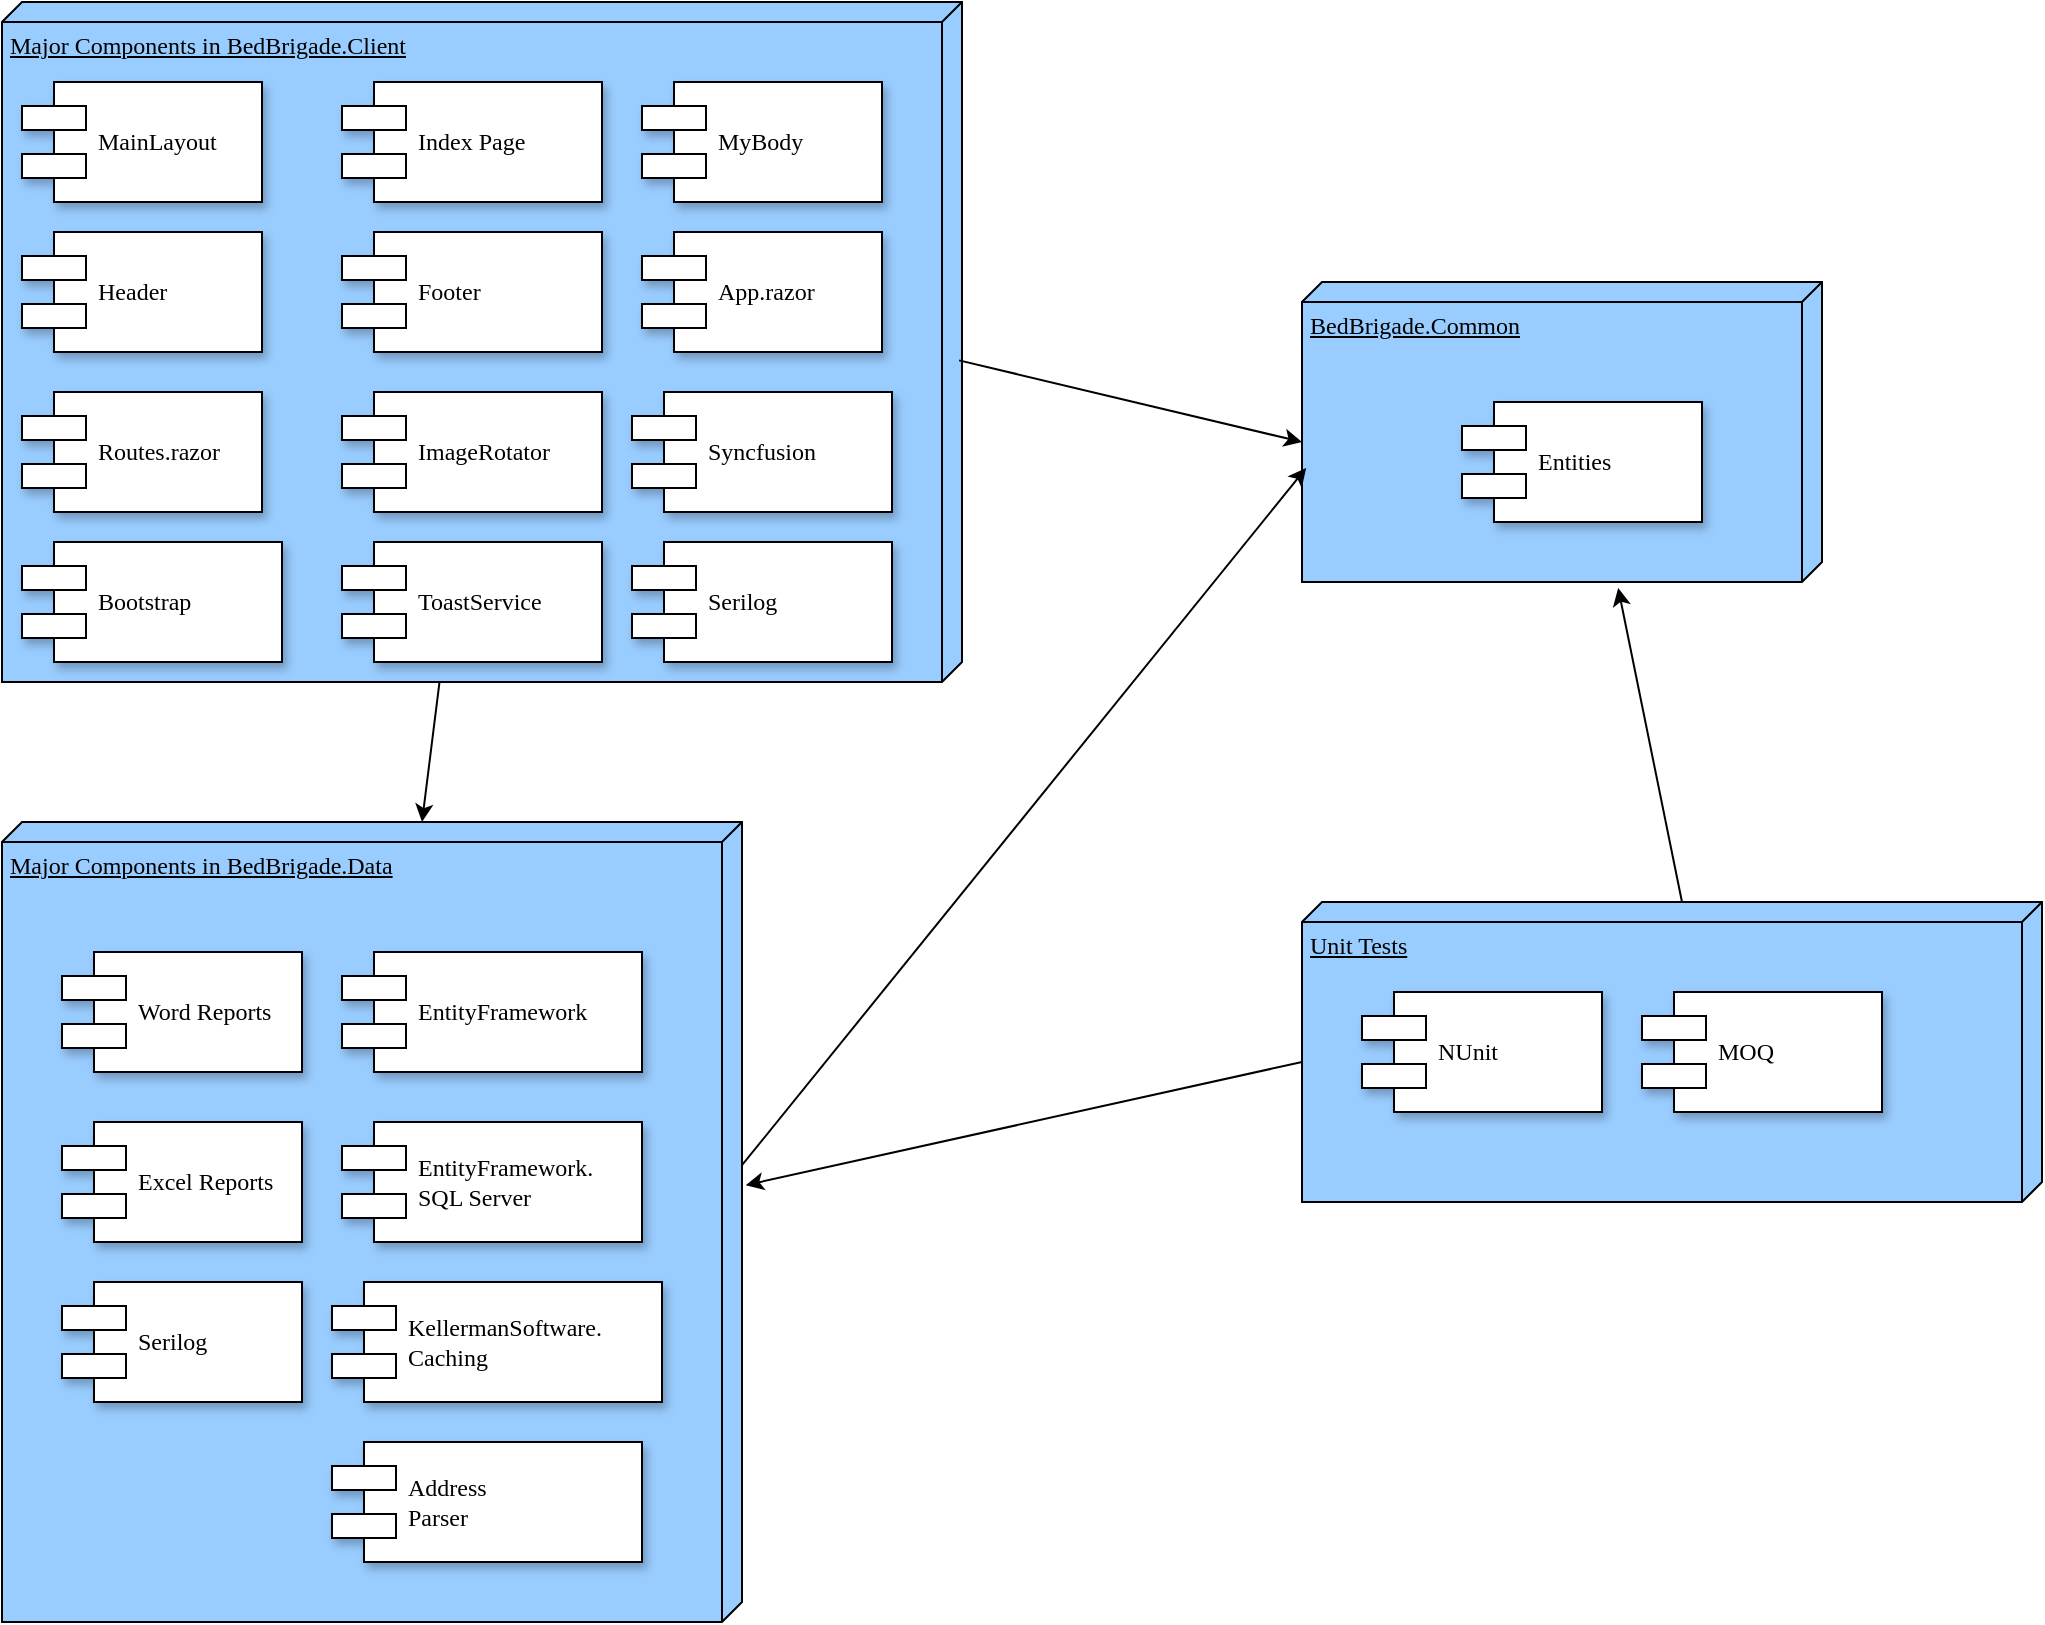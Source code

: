 <mxfile version="20.7.4" type="device"><diagram name="Page-1" id="5f0bae14-7c28-e335-631c-24af17079c00"><mxGraphModel dx="1658" dy="820" grid="1" gridSize="10" guides="1" tooltips="1" connect="1" arrows="1" fold="1" page="1" pageScale="1" pageWidth="1100" pageHeight="850" background="none" math="0" shadow="0"><root><mxCell id="0"/><mxCell id="1" parent="0"/><mxCell id="39150e848f15840c-1" value="Major Components in BedBrigade.Client" style="verticalAlign=top;align=left;spacingTop=8;spacingLeft=2;spacingRight=12;shape=cube;size=10;direction=south;fontStyle=4;html=1;rounded=0;shadow=0;comic=0;labelBackgroundColor=none;strokeWidth=1;fontFamily=Verdana;fontSize=12;fillColor=#99CCFF;" parent="1" vertex="1"><mxGeometry x="60" y="30" width="480" height="340" as="geometry"/></mxCell><mxCell id="39150e848f15840c-2" value="Major Components in BedBrigade.Data" style="verticalAlign=top;align=left;spacingTop=8;spacingLeft=2;spacingRight=12;shape=cube;size=10;direction=south;fontStyle=4;html=1;rounded=0;shadow=0;comic=0;labelBackgroundColor=none;strokeWidth=1;fontFamily=Verdana;fontSize=12;fillColor=#99CCFF;" parent="1" vertex="1"><mxGeometry x="60" y="440" width="370" height="400" as="geometry"/></mxCell><mxCell id="39150e848f15840c-3" value="BedBrigade.Common" style="verticalAlign=top;align=left;spacingTop=8;spacingLeft=2;spacingRight=12;shape=cube;size=10;direction=south;fontStyle=4;html=1;rounded=0;shadow=0;comic=0;labelBackgroundColor=none;strokeWidth=1;fontFamily=Verdana;fontSize=12;fillColor=#99CCFF;" parent="1" vertex="1"><mxGeometry x="710" y="170" width="260" height="150" as="geometry"/></mxCell><mxCell id="39150e848f15840c-5" value="Index Page" style="shape=component;align=left;spacingLeft=36;rounded=0;shadow=1;comic=0;labelBackgroundColor=none;strokeWidth=1;fontFamily=Verdana;fontSize=12;html=1;" parent="1" vertex="1"><mxGeometry x="230" y="70" width="130" height="60" as="geometry"/></mxCell><mxCell id="39150e848f15840c-7" value="Word Reports" style="shape=component;align=left;spacingLeft=36;rounded=0;shadow=1;comic=0;labelBackgroundColor=none;strokeWidth=1;fontFamily=Verdana;fontSize=12;html=1;" parent="1" vertex="1"><mxGeometry x="90" y="505" width="120" height="60" as="geometry"/></mxCell><mxCell id="39150e848f15840c-10" value="Entities" style="shape=component;align=left;spacingLeft=36;rounded=0;shadow=1;comic=0;labelBackgroundColor=none;strokeWidth=1;fontFamily=Verdana;fontSize=12;html=1;" parent="1" vertex="1"><mxGeometry x="790" y="230" width="120" height="60" as="geometry"/></mxCell><mxCell id="OOh4rg61yt-7VnNNi6C8-2" value="MainLayout" style="shape=component;align=left;spacingLeft=36;rounded=0;shadow=1;comic=0;labelBackgroundColor=none;strokeWidth=1;fontFamily=Verdana;fontSize=12;html=1;" parent="1" vertex="1"><mxGeometry x="70" y="70" width="120" height="60" as="geometry"/></mxCell><mxCell id="OOh4rg61yt-7VnNNi6C8-3" value="Excel Reports" style="shape=component;align=left;spacingLeft=36;rounded=0;shadow=1;comic=0;labelBackgroundColor=none;strokeWidth=1;fontFamily=Verdana;fontSize=12;html=1;" parent="1" vertex="1"><mxGeometry x="90" y="590" width="120" height="60" as="geometry"/></mxCell><mxCell id="OOh4rg61yt-7VnNNi6C8-5" value="EntityFramework.&lt;br&gt;SQL Server" style="shape=component;align=left;spacingLeft=36;rounded=0;shadow=1;comic=0;labelBackgroundColor=none;strokeWidth=1;fontFamily=Verdana;fontSize=12;html=1;" parent="1" vertex="1"><mxGeometry x="230" y="590" width="150" height="60" as="geometry"/></mxCell><mxCell id="OOh4rg61yt-7VnNNi6C8-6" value="EntityFramework&lt;br&gt;" style="shape=component;align=left;spacingLeft=36;rounded=0;shadow=1;comic=0;labelBackgroundColor=none;strokeWidth=1;fontFamily=Verdana;fontSize=12;html=1;" parent="1" vertex="1"><mxGeometry x="230" y="505" width="150" height="60" as="geometry"/></mxCell><mxCell id="OOh4rg61yt-7VnNNi6C8-7" value="Serilog" style="shape=component;align=left;spacingLeft=36;rounded=0;shadow=1;comic=0;labelBackgroundColor=none;strokeWidth=1;fontFamily=Verdana;fontSize=12;html=1;" parent="1" vertex="1"><mxGeometry x="90" y="670" width="120" height="60" as="geometry"/></mxCell><mxCell id="OOh4rg61yt-7VnNNi6C8-10" value="KellermanSoftware.&lt;br&gt;Caching" style="shape=component;align=left;spacingLeft=36;rounded=0;shadow=1;comic=0;labelBackgroundColor=none;strokeWidth=1;fontFamily=Verdana;fontSize=12;html=1;" parent="1" vertex="1"><mxGeometry x="225" y="670" width="165" height="60" as="geometry"/></mxCell><mxCell id="OOh4rg61yt-7VnNNi6C8-13" value="" style="endArrow=classic;html=1;rounded=0;" parent="1" target="39150e848f15840c-2" edge="1" source="39150e848f15840c-1"><mxGeometry width="50" height="50" relative="1" as="geometry"><mxPoint x="240" y="320" as="sourcePoint"/><mxPoint x="520" y="390" as="targetPoint"/></mxGeometry></mxCell><mxCell id="OOh4rg61yt-7VnNNi6C8-14" value="" style="endArrow=classic;html=1;rounded=0;exitX=0.527;exitY=0.003;exitDx=0;exitDy=0;exitPerimeter=0;entryX=0;entryY=0;entryDx=80;entryDy=260;entryPerimeter=0;" parent="1" source="39150e848f15840c-1" target="39150e848f15840c-3" edge="1"><mxGeometry width="50" height="50" relative="1" as="geometry"><mxPoint x="670" y="490" as="sourcePoint"/><mxPoint x="720" y="440" as="targetPoint"/></mxGeometry></mxCell><mxCell id="OOh4rg61yt-7VnNNi6C8-15" value="" style="endArrow=classic;html=1;rounded=0;exitX=0.429;exitY=0;exitDx=0;exitDy=0;exitPerimeter=0;entryX=0.62;entryY=0.992;entryDx=0;entryDy=0;entryPerimeter=0;" parent="1" source="39150e848f15840c-2" target="39150e848f15840c-3" edge="1"><mxGeometry width="50" height="50" relative="1" as="geometry"><mxPoint x="730" y="540" as="sourcePoint"/><mxPoint x="780" y="490" as="targetPoint"/></mxGeometry></mxCell><mxCell id="OOh4rg61yt-7VnNNi6C8-16" value="Unit Tests" style="verticalAlign=top;align=left;spacingTop=8;spacingLeft=2;spacingRight=12;shape=cube;size=10;direction=south;fontStyle=4;html=1;rounded=0;shadow=0;comic=0;labelBackgroundColor=none;strokeWidth=1;fontFamily=Verdana;fontSize=12;fillColor=#99CCFF;" parent="1" vertex="1"><mxGeometry x="710" y="480" width="370" height="150" as="geometry"/></mxCell><mxCell id="OOh4rg61yt-7VnNNi6C8-17" value="NUnit" style="shape=component;align=left;spacingLeft=36;rounded=0;shadow=1;comic=0;labelBackgroundColor=none;strokeWidth=1;fontFamily=Verdana;fontSize=12;html=1;" parent="1" vertex="1"><mxGeometry x="740" y="525" width="120" height="60" as="geometry"/></mxCell><mxCell id="OOh4rg61yt-7VnNNi6C8-18" value="MOQ" style="shape=component;align=left;spacingLeft=36;rounded=0;shadow=1;comic=0;labelBackgroundColor=none;strokeWidth=1;fontFamily=Verdana;fontSize=12;html=1;" parent="1" vertex="1"><mxGeometry x="880" y="525" width="120" height="60" as="geometry"/></mxCell><mxCell id="OOh4rg61yt-7VnNNi6C8-19" value="" style="endArrow=classic;html=1;rounded=0;exitX=0;exitY=0;exitDx=0;exitDy=180;exitPerimeter=0;entryX=1.02;entryY=0.392;entryDx=0;entryDy=0;entryPerimeter=0;" parent="1" source="OOh4rg61yt-7VnNNi6C8-16" target="39150e848f15840c-3" edge="1"><mxGeometry width="50" height="50" relative="1" as="geometry"><mxPoint x="630" y="720" as="sourcePoint"/><mxPoint x="680" y="670" as="targetPoint"/></mxGeometry></mxCell><mxCell id="OOh4rg61yt-7VnNNi6C8-20" value="" style="endArrow=classic;html=1;rounded=0;entryX=0.454;entryY=-0.005;entryDx=0;entryDy=0;entryPerimeter=0;exitX=0;exitY=0;exitDx=80;exitDy=370;exitPerimeter=0;" parent="1" source="OOh4rg61yt-7VnNNi6C8-16" target="39150e848f15840c-2" edge="1"><mxGeometry width="50" height="50" relative="1" as="geometry"><mxPoint x="580" y="560" as="sourcePoint"/><mxPoint x="670" y="700" as="targetPoint"/></mxGeometry></mxCell><mxCell id="sWge7gFmuycMHtnNiFUA-1" value="Header" style="shape=component;align=left;spacingLeft=36;rounded=0;shadow=1;comic=0;labelBackgroundColor=none;strokeWidth=1;fontFamily=Verdana;fontSize=12;html=1;" parent="1" vertex="1"><mxGeometry x="70" y="145" width="120" height="60" as="geometry"/></mxCell><mxCell id="sWge7gFmuycMHtnNiFUA-2" value="Routes.razor" style="shape=component;align=left;spacingLeft=36;rounded=0;shadow=1;comic=0;labelBackgroundColor=none;strokeWidth=1;fontFamily=Verdana;fontSize=12;html=1;" parent="1" vertex="1"><mxGeometry x="70" y="225" width="120" height="60" as="geometry"/></mxCell><mxCell id="sWge7gFmuycMHtnNiFUA-3" value="Footer" style="shape=component;align=left;spacingLeft=36;rounded=0;shadow=1;comic=0;labelBackgroundColor=none;strokeWidth=1;fontFamily=Verdana;fontSize=12;html=1;" parent="1" vertex="1"><mxGeometry x="230" y="145" width="130" height="60" as="geometry"/></mxCell><mxCell id="sWge7gFmuycMHtnNiFUA-4" value="ImageRotator" style="shape=component;align=left;spacingLeft=36;rounded=0;shadow=1;comic=0;labelBackgroundColor=none;strokeWidth=1;fontFamily=Verdana;fontSize=12;html=1;" parent="1" vertex="1"><mxGeometry x="230" y="225" width="130" height="60" as="geometry"/></mxCell><mxCell id="sWge7gFmuycMHtnNiFUA-5" value="MyBody" style="shape=component;align=left;spacingLeft=36;rounded=0;shadow=1;comic=0;labelBackgroundColor=none;strokeWidth=1;fontFamily=Verdana;fontSize=12;html=1;" parent="1" vertex="1"><mxGeometry x="380" y="70" width="120" height="60" as="geometry"/></mxCell><mxCell id="sWge7gFmuycMHtnNiFUA-6" value="Address&lt;br&gt;Parser" style="shape=component;align=left;spacingLeft=36;rounded=0;shadow=1;comic=0;labelBackgroundColor=none;strokeWidth=1;fontFamily=Verdana;fontSize=12;html=1;" parent="1" vertex="1"><mxGeometry x="225" y="750" width="155" height="60" as="geometry"/></mxCell><mxCell id="sWge7gFmuycMHtnNiFUA-7" value="App.razor" style="shape=component;align=left;spacingLeft=36;rounded=0;shadow=1;comic=0;labelBackgroundColor=none;strokeWidth=1;fontFamily=Verdana;fontSize=12;html=1;" parent="1" vertex="1"><mxGeometry x="380" y="145" width="120" height="60" as="geometry"/></mxCell><mxCell id="I240dwGZm49hLjMi5ZQa-1" value="Syncfusion" style="shape=component;align=left;spacingLeft=36;rounded=0;shadow=1;comic=0;labelBackgroundColor=none;strokeWidth=1;fontFamily=Verdana;fontSize=12;html=1;" vertex="1" parent="1"><mxGeometry x="375" y="225" width="130" height="60" as="geometry"/></mxCell><mxCell id="I240dwGZm49hLjMi5ZQa-2" value="Bootstrap" style="shape=component;align=left;spacingLeft=36;rounded=0;shadow=1;comic=0;labelBackgroundColor=none;strokeWidth=1;fontFamily=Verdana;fontSize=12;html=1;" vertex="1" parent="1"><mxGeometry x="70" y="300" width="130" height="60" as="geometry"/></mxCell><mxCell id="I240dwGZm49hLjMi5ZQa-3" value="ToastService" style="shape=component;align=left;spacingLeft=36;rounded=0;shadow=1;comic=0;labelBackgroundColor=none;strokeWidth=1;fontFamily=Verdana;fontSize=12;html=1;" vertex="1" parent="1"><mxGeometry x="230" y="300" width="130" height="60" as="geometry"/></mxCell><mxCell id="I240dwGZm49hLjMi5ZQa-4" value="Serilog" style="shape=component;align=left;spacingLeft=36;rounded=0;shadow=1;comic=0;labelBackgroundColor=none;strokeWidth=1;fontFamily=Verdana;fontSize=12;html=1;" vertex="1" parent="1"><mxGeometry x="375" y="300" width="130" height="60" as="geometry"/></mxCell></root></mxGraphModel></diagram></mxfile>
